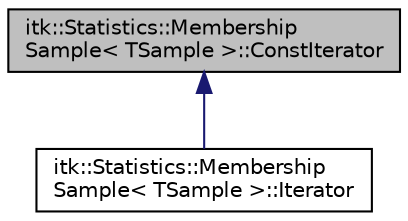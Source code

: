 digraph "itk::Statistics::MembershipSample&lt; TSample &gt;::ConstIterator"
{
 // LATEX_PDF_SIZE
  edge [fontname="Helvetica",fontsize="10",labelfontname="Helvetica",labelfontsize="10"];
  node [fontname="Helvetica",fontsize="10",shape=record];
  Node1 [label="itk::Statistics::Membership\lSample\< TSample \>::ConstIterator",height=0.2,width=0.4,color="black", fillcolor="grey75", style="filled", fontcolor="black",tooltip=" "];
  Node1 -> Node2 [dir="back",color="midnightblue",fontsize="10",style="solid",fontname="Helvetica"];
  Node2 [label="itk::Statistics::Membership\lSample\< TSample \>::Iterator",height=0.2,width=0.4,color="black", fillcolor="white", style="filled",URL="$classitk_1_1Statistics_1_1MembershipSample_1_1Iterator.html",tooltip=" "];
}
